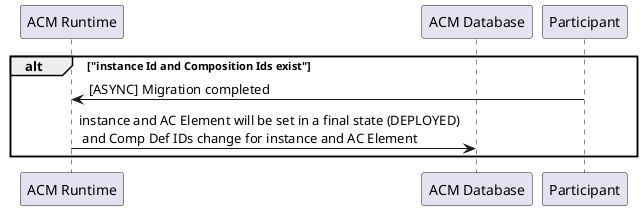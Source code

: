 @startuml
participant "ACM Runtime"
participant "ACM Database"
participant Participant

alt "instance Id and Composition Ids exist"
  Participant -> "ACM Runtime" : [ASYNC] Migration completed
  "ACM Runtime" -> "ACM Database" : instance and AC Element will be set in a final state (DEPLOYED)\n and Comp Def IDs change for instance and AC Element
end
@enduml
